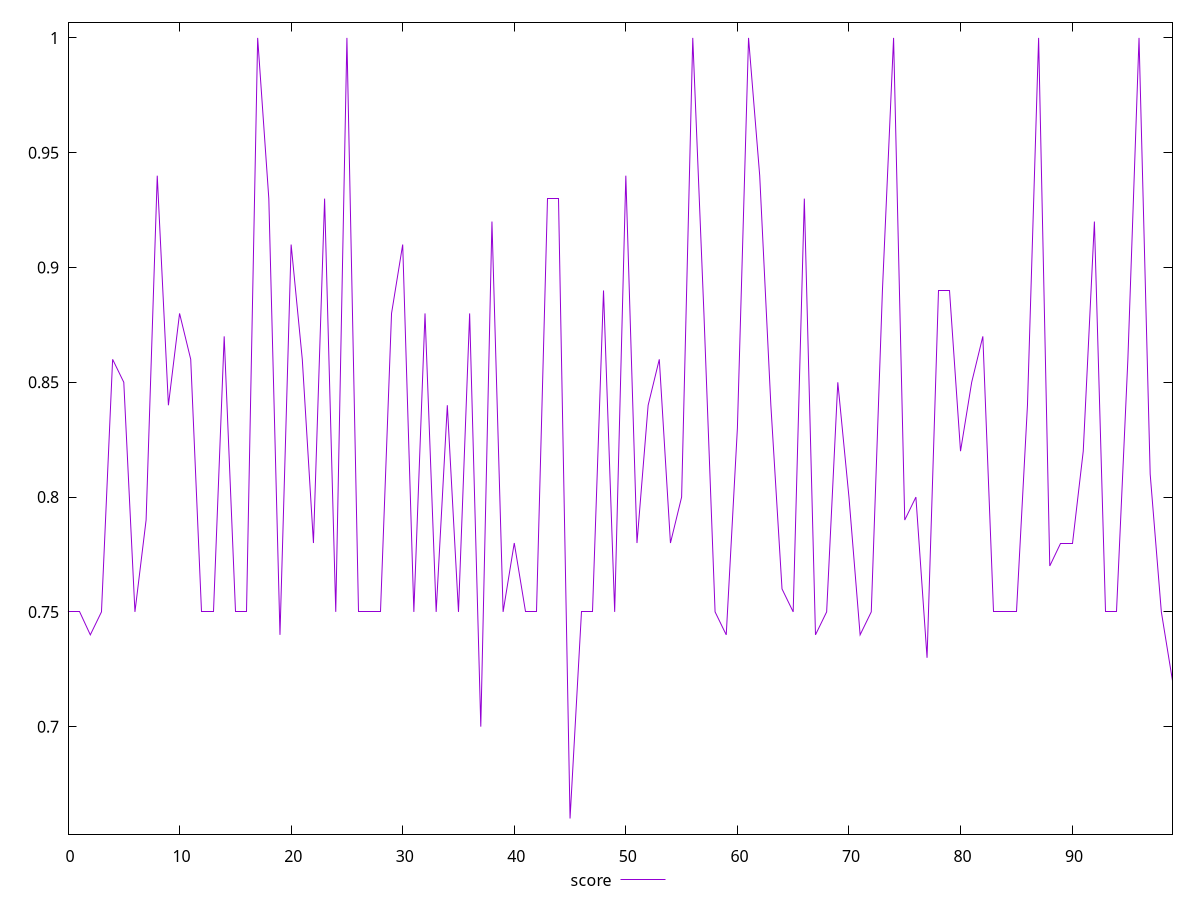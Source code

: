 reset

$score <<EOF
0 0.75
1 0.75
2 0.74
3 0.75
4 0.86
5 0.85
6 0.75
7 0.79
8 0.94
9 0.84
10 0.88
11 0.86
12 0.75
13 0.75
14 0.87
15 0.75
16 0.75
17 1
18 0.93
19 0.74
20 0.91
21 0.86
22 0.78
23 0.93
24 0.75
25 1
26 0.75
27 0.75
28 0.75
29 0.88
30 0.91
31 0.75
32 0.88
33 0.75
34 0.84
35 0.75
36 0.88
37 0.7
38 0.92
39 0.75
40 0.78
41 0.75
42 0.75
43 0.93
44 0.93
45 0.66
46 0.75
47 0.75
48 0.89
49 0.75
50 0.94
51 0.78
52 0.84
53 0.86
54 0.78
55 0.8
56 1
57 0.88
58 0.75
59 0.74
60 0.83
61 1
62 0.94
63 0.84
64 0.76
65 0.75
66 0.93
67 0.74
68 0.75
69 0.85
70 0.8
71 0.74
72 0.75
73 0.89
74 1
75 0.79
76 0.8
77 0.73
78 0.89
79 0.89
80 0.82
81 0.85
82 0.87
83 0.75
84 0.75
85 0.75
86 0.84
87 1
88 0.77
89 0.78
90 0.78
91 0.82
92 0.92
93 0.75
94 0.75
95 0.86
96 1
97 0.81
98 0.75
99 0.72
EOF

set key outside below
set xrange [0:99]
set yrange [0.6532:1.0068]
set trange [0.6532:1.0068]
set terminal svg size 640, 500 enhanced background rgb 'white'
set output "report_00015_2021-02-09T16-11-33.973Z/uses-rel-preconnect/samples/pages+cached+noadtech+nomedia+nocss/score/values.svg"

plot $score title "score" with line

reset
